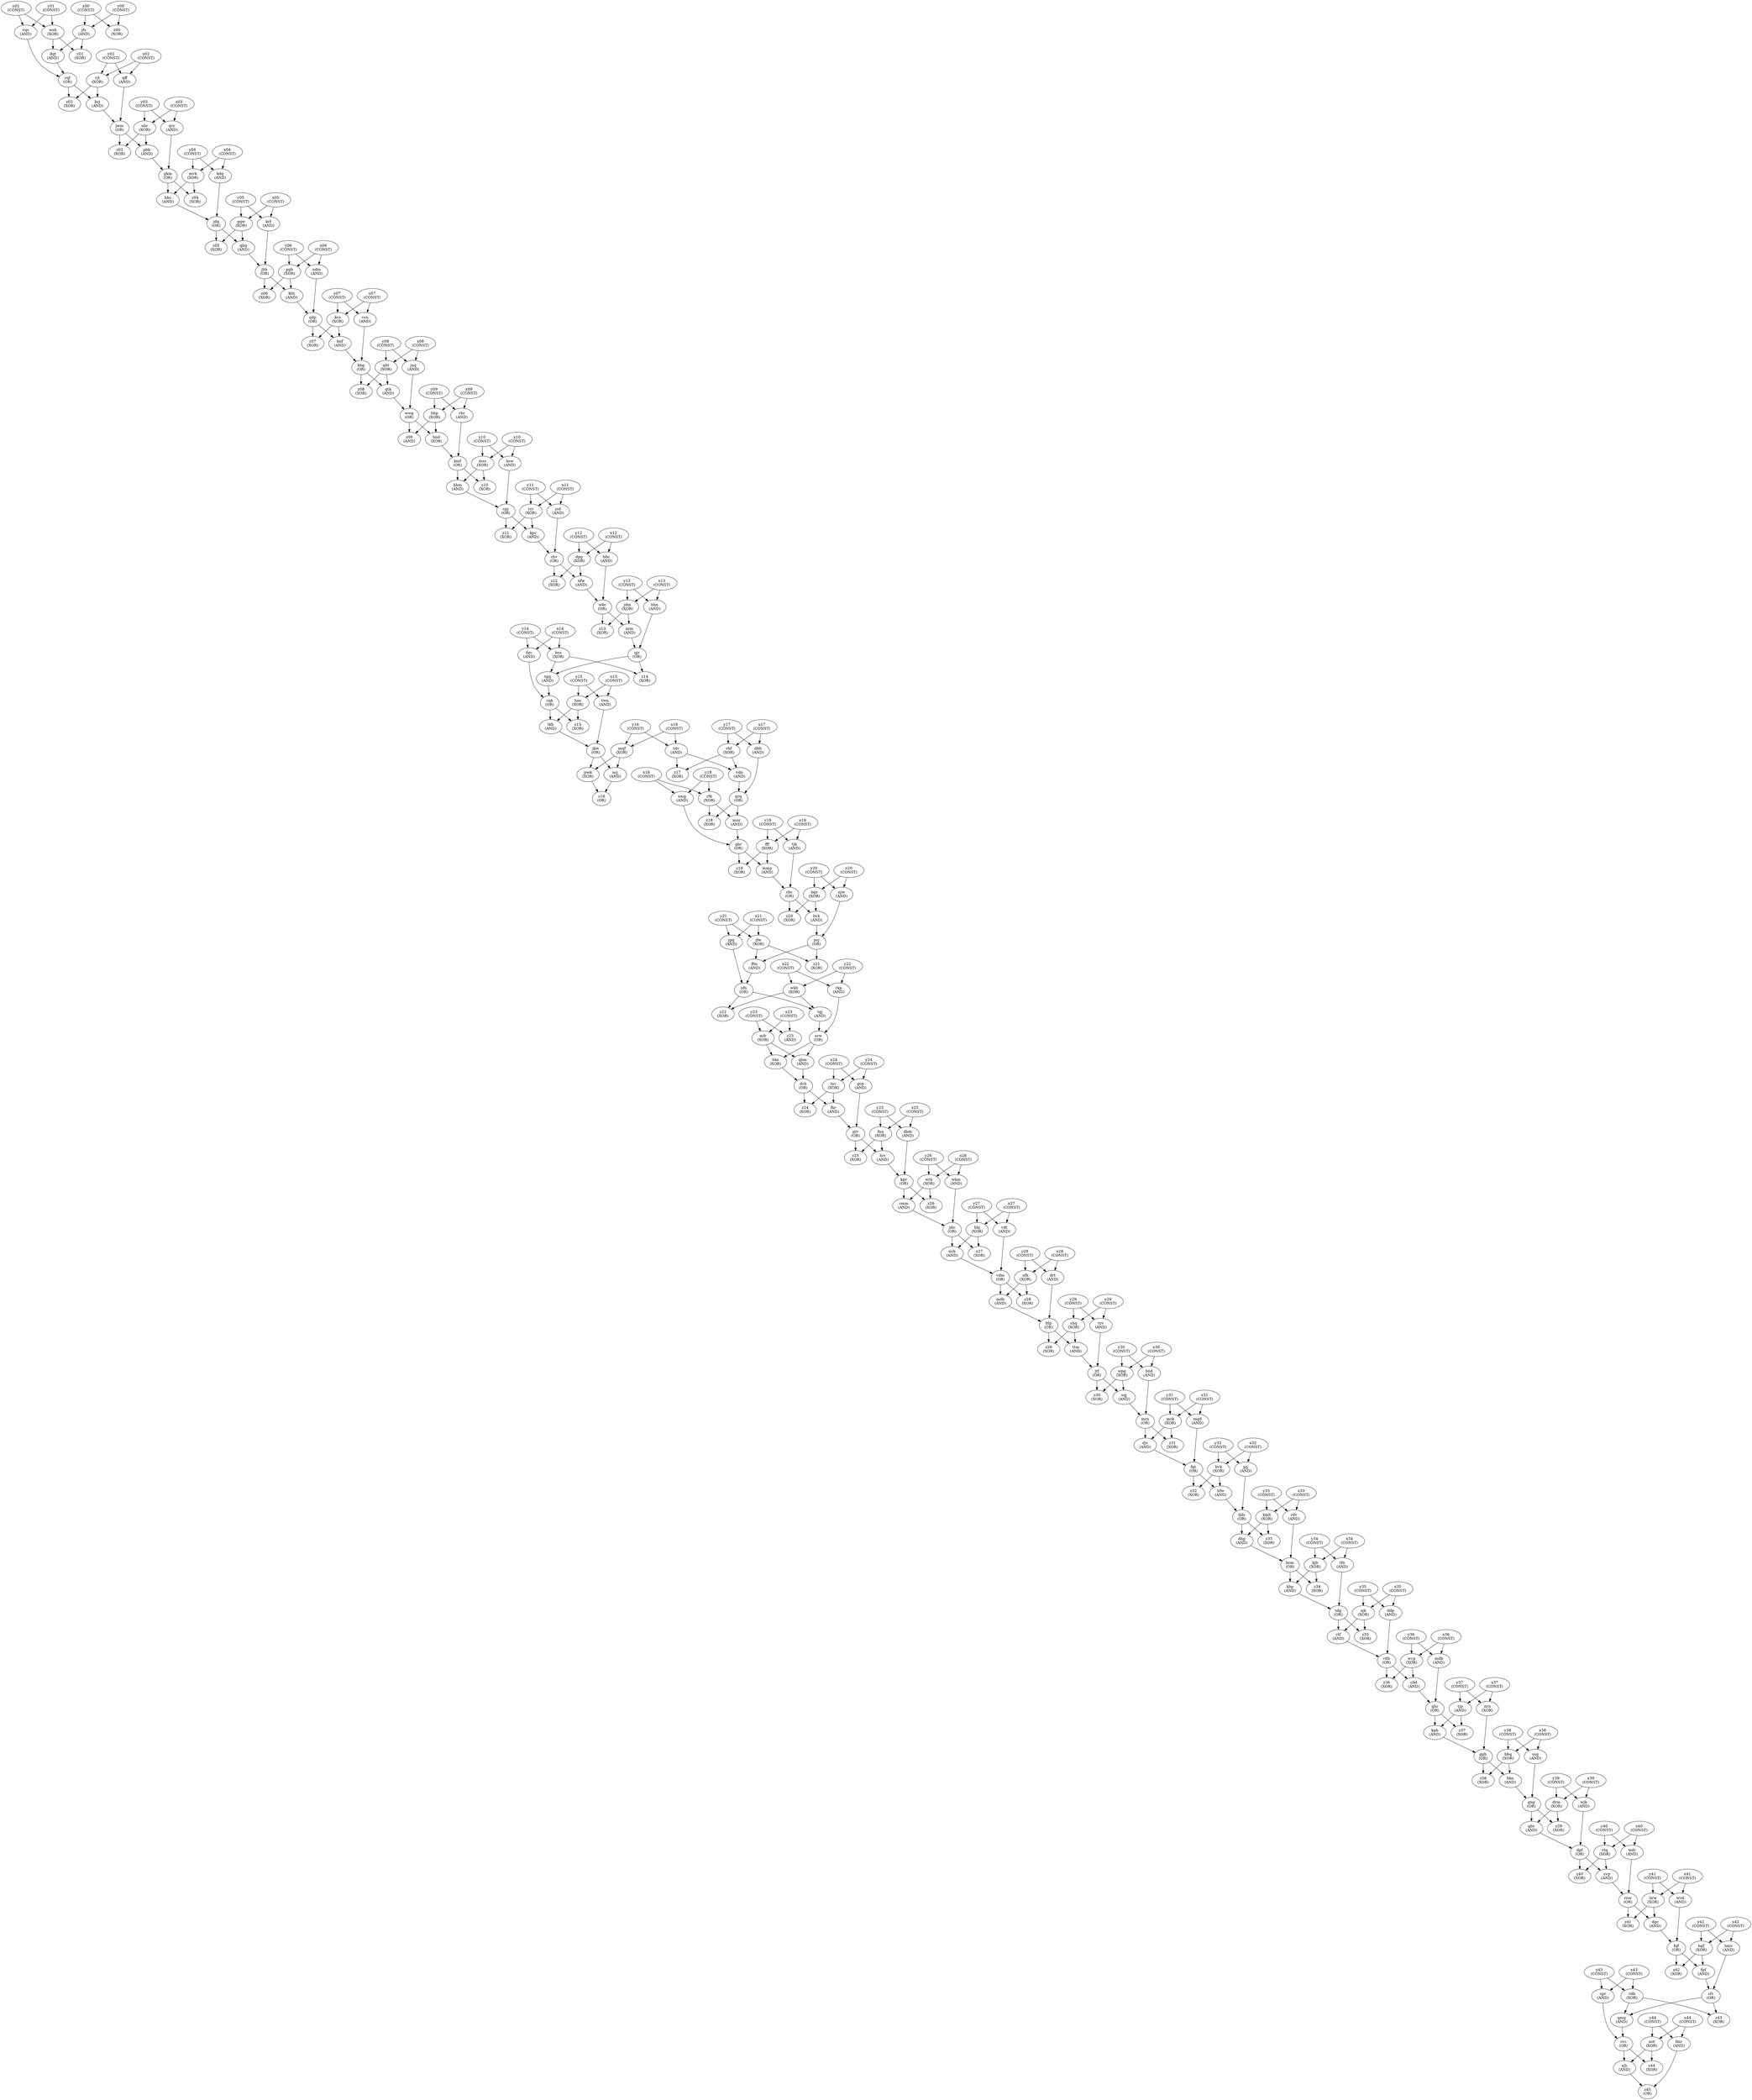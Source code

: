 digraph RippleCarryAdder {
  "x00" [label="x00\n(CONST)"];
  "x01" [label="x01\n(CONST)"];
  "x02" [label="x02\n(CONST)"];
  "x03" [label="x03\n(CONST)"];
  "x04" [label="x04\n(CONST)"];
  "x05" [label="x05\n(CONST)"];
  "x06" [label="x06\n(CONST)"];
  "x07" [label="x07\n(CONST)"];
  "x08" [label="x08\n(CONST)"];
  "x09" [label="x09\n(CONST)"];
  "x10" [label="x10\n(CONST)"];
  "x11" [label="x11\n(CONST)"];
  "x12" [label="x12\n(CONST)"];
  "x13" [label="x13\n(CONST)"];
  "x14" [label="x14\n(CONST)"];
  "x15" [label="x15\n(CONST)"];
  "x16" [label="x16\n(CONST)"];
  "x17" [label="x17\n(CONST)"];
  "x18" [label="x18\n(CONST)"];
  "x19" [label="x19\n(CONST)"];
  "x20" [label="x20\n(CONST)"];
  "x21" [label="x21\n(CONST)"];
  "x22" [label="x22\n(CONST)"];
  "x23" [label="x23\n(CONST)"];
  "x24" [label="x24\n(CONST)"];
  "x25" [label="x25\n(CONST)"];
  "x26" [label="x26\n(CONST)"];
  "x27" [label="x27\n(CONST)"];
  "x28" [label="x28\n(CONST)"];
  "x29" [label="x29\n(CONST)"];
  "x30" [label="x30\n(CONST)"];
  "x31" [label="x31\n(CONST)"];
  "x32" [label="x32\n(CONST)"];
  "x33" [label="x33\n(CONST)"];
  "x34" [label="x34\n(CONST)"];
  "x35" [label="x35\n(CONST)"];
  "x36" [label="x36\n(CONST)"];
  "x37" [label="x37\n(CONST)"];
  "x38" [label="x38\n(CONST)"];
  "x39" [label="x39\n(CONST)"];
  "x40" [label="x40\n(CONST)"];
  "x41" [label="x41\n(CONST)"];
  "x42" [label="x42\n(CONST)"];
  "x43" [label="x43\n(CONST)"];
  "x44" [label="x44\n(CONST)"];
  "y00" [label="y00\n(CONST)"];
  "y01" [label="y01\n(CONST)"];
  "y02" [label="y02\n(CONST)"];
  "y03" [label="y03\n(CONST)"];
  "y04" [label="y04\n(CONST)"];
  "y05" [label="y05\n(CONST)"];
  "y06" [label="y06\n(CONST)"];
  "y07" [label="y07\n(CONST)"];
  "y08" [label="y08\n(CONST)"];
  "y09" [label="y09\n(CONST)"];
  "y10" [label="y10\n(CONST)"];
  "y11" [label="y11\n(CONST)"];
  "y12" [label="y12\n(CONST)"];
  "y13" [label="y13\n(CONST)"];
  "y14" [label="y14\n(CONST)"];
  "y15" [label="y15\n(CONST)"];
  "y16" [label="y16\n(CONST)"];
  "y17" [label="y17\n(CONST)"];
  "y18" [label="y18\n(CONST)"];
  "y19" [label="y19\n(CONST)"];
  "y20" [label="y20\n(CONST)"];
  "y21" [label="y21\n(CONST)"];
  "y22" [label="y22\n(CONST)"];
  "y23" [label="y23\n(CONST)"];
  "y24" [label="y24\n(CONST)"];
  "y25" [label="y25\n(CONST)"];
  "y26" [label="y26\n(CONST)"];
  "y27" [label="y27\n(CONST)"];
  "y28" [label="y28\n(CONST)"];
  "y29" [label="y29\n(CONST)"];
  "y30" [label="y30\n(CONST)"];
  "y31" [label="y31\n(CONST)"];
  "y32" [label="y32\n(CONST)"];
  "y33" [label="y33\n(CONST)"];
  "y34" [label="y34\n(CONST)"];
  "y35" [label="y35\n(CONST)"];
  "y36" [label="y36\n(CONST)"];
  "y37" [label="y37\n(CONST)"];
  "y38" [label="y38\n(CONST)"];
  "y39" [label="y39\n(CONST)"];
  "y40" [label="y40\n(CONST)"];
  "y41" [label="y41\n(CONST)"];
  "y42" [label="y42\n(CONST)"];
  "y43" [label="y43\n(CONST)"];
  "y44" [label="y44\n(CONST)"];
  "wdr" [label="wdr\n(AND)"];
  "y40" -> "wdr";
  "x40" -> "wdr";
  "chv" [label="chv\n(OR)"];
  "kpc" -> "chv";
  "jsd" -> "chv";
  "pbb" [label="pbb\n(AND)"];
  "jwm" -> "pbb";
  "nbr" -> "pbb";
  "z31" [label="z31\n(XOR)"];
  "mrn" -> "z31";
  "mck" -> "z31";
  "tjp" [label="tjp\n(AND)"];
  "x37" -> "tjp";
  "y37" -> "tjp";
  "jdm" [label="jdm\n(XOR)"];
  "x13" -> "jdm";
  "y13" -> "jdm";
  "wkc" [label="wkc\n(OR)"];
  "nfw" -> "wkc";
  "bbc" -> "wkc";
  "qff" [label="qff\n(AND)"];
  "y02" -> "qff";
  "x02" -> "qff";
  "z35" [label="z35\n(XOR)"];
  "tdg" -> "z35";
  "sjk" -> "z35";
  "hrr" [label="hrr\n(AND)"];
  "pjv" -> "hrr";
  "fnq" -> "hrr";
  "mdk" [label="mdk\n(AND)"];
  "x36" -> "mdk";
  "y36" -> "mdk";
  "kbg" [label="kbg\n(OR)"];
  "bnf" -> "kbg";
  "vcn" -> "kbg";
  "mnr" [label="mnr\n(AND)"];
  "rfk" -> "mnr";
  "qcq" -> "mnr";
  "bbq" [label="bbq\n(XOR)"];
  "x38" -> "bbq";
  "y38" -> "bbq";
  "z37" [label="z37\n(XOR)"];
  "ghr" -> "z37";
  "tjp" -> "z37";
  "vtq" [label="vtq\n(XOR)"];
  "x40" -> "vtq";
  "y40" -> "vtq";
  "drm" [label="drm\n(XOR)"];
  "x39" -> "drm";
  "y39" -> "drm";
  "jwm" [label="jwm\n(OR)"];
  "bcj" -> "jwm";
  "qff" -> "jwm";
  "fnq" [label="fnq\n(XOR)"];
  "y25" -> "fnq";
  "x25" -> "fnq";
  "nrm" [label="nrm\n(AND)"];
  "jdm" -> "nrm";
  "wkc" -> "nrm";
  "wpg" [label="wpg\n(XOR)"];
  "y30" -> "wpg";
  "x30" -> "wpg";
  "rbc" [label="rbc\n(OR)"];
  "mmp" -> "rbc";
  "tjk" -> "rbc";
  "dbh" [label="dbh\n(AND)"];
  "x17" -> "dbh";
  "y17" -> "dbh";
  "pgb" [label="pgb\n(XOR)"];
  "x06" -> "pgb";
  "y06" -> "pgb";
  "sqj" [label="sqj\n(AND)"];
  "wpg" -> "sqj";
  "jtf" -> "sqj";
  "bvb" [label="bvb\n(AND)"];
  "bgs" -> "bvb";
  "rbc" -> "bvb";
  "qbq" [label="qbq\n(AND)"];
  "jdq" -> "qbq";
  "gqw" -> "qbq";
  "z02" [label="z02\n(XOR)"];
  "rqf" -> "z02";
  "rjt" -> "z02";
  "ghr" [label="ghr\n(OR)"];
  "mdk" -> "ghr";
  "cbd" -> "ghr";
  "hvk" [label="hvk\n(XOR)"];
  "y32" -> "hvk";
  "x32" -> "hvk";
  "z21" [label="z21\n(XOR)"];
  "psj" -> "z21";
  "jfw" -> "z21";
  "wvp" [label="wvp\n(XOR)"];
  "x36" -> "wvp";
  "y36" -> "wvp";
  "fqf" [label="fqf\n(OR)"];
  "wvd" -> "fqf";
  "dgc" -> "fqf";
  "z33" [label="z33\n(XOR)"];
  "dds" -> "z33";
  "kmh" -> "z33";
  "qmq" [label="qmq\n(AND)"];
  "sfv" -> "qmq";
  "rdb" -> "qmq";
  "z04" [label="z04\n(XOR)"];
  "mvk" -> "z04";
  "gkm" -> "z04";
  "wkb" [label="wkb\n(XOR)"];
  "y22" -> "wkb";
  "x22" -> "wkb";
  "hnd" [label="hnd\n(XOR)"];
  "wwg" -> "hnd";
  "bbp" -> "hnd";
  "fgt" [label="fgt\n(OR)"];
  "djv" -> "fgt";
  "mqd" -> "fgt";
  "z22" [label="z22\n(XOR)"];
  "wkb" -> "z22";
  "nfn" -> "z22";
  "gng" [label="gng\n(OR)"];
  "bkn" -> "gng";
  "ssg" -> "gng";
  "tgj" [label="tgj\n(AND)"];
  "nfn" -> "tgj";
  "wkb" -> "tgj";
  "wvd" [label="wvd\n(AND)"];
  "y41" -> "wvd";
  "x41" -> "wvd";
  "wwg" [label="wwg\n(OR)"];
  "qtk" -> "wwg";
  "jnq" -> "wwg";
  "jpq" [label="jpq\n(AND)"];
  "x21" -> "jpq";
  "y21" -> "jpq";
  "z34" [label="z34\n(XOR)"];
  "kjb" -> "z34";
  "bcm" -> "z34";
  "drt" [label="drt\n(AND)"];
  "x28" -> "drt";
  "y28" -> "drt";
  "z15" [label="z15\n(XOR)"];
  "cqk" -> "z15";
  "hns" -> "z15";
  "ksw" [label="ksw\n(AND)"];
  "x10" -> "ksw";
  "y10" -> "ksw";
  "fkr" [label="fkr\n(AND)"];
  "dch" -> "fkr";
  "tsc" -> "fkr";
  "nct" [label="nct\n(XOR)"];
  "x44" -> "nct";
  "y44" -> "nct";
  "bgs" [label="bgs\n(XOR)"];
  "y20" -> "bgs";
  "x20" -> "bgs";
  "bkn" [label="bkn\n(AND)"];
  "ggh" -> "bkn";
  "bbq" -> "bkn";
  "kth" [label="kth\n(AND)"];
  "pgb" -> "kth";
  "jbb" -> "kth";
  "vqv" [label="vqv\n(AND)"];
  "x01" -> "vqv";
  "y01" -> "vqv";
  "dqt" [label="dqt\n(AND)"];
  "jfs" -> "dqt";
  "wsb" -> "dqt";
  "jkw" [label="jkw\n(OR)"];
  "twn" -> "jkw";
  "tkb" -> "jkw";
  "smg" [label="smg\n(AND)"];
  "y18" -> "smg";
  "x18" -> "smg";
  "jtf" [label="jtf\n(OR)"];
  "ttm" -> "jtf";
  "tcv" -> "jtf";
  "bks" [label="bks\n(XOR)"];
  "mfr" -> "bks";
  "scw" -> "bks";
  "jfs" [label="jfs\n(AND)"];
  "x00" -> "jfs";
  "y00" -> "jfs";
  "tgq" [label="tgq\n(AND)"];
  "bns" -> "tgq";
  "qjr" -> "tgq";
  "nbr" [label="nbr\n(XOR)"];
  "y03" -> "nbr";
  "x03" -> "nbr";
  "z38" [label="z38\n(XOR)"];
  "ggh" -> "z38";
  "bbq" -> "z38";
  "rdb" [label="rdb\n(XOR)"];
  "y43" -> "rdb";
  "x43" -> "rdb";
  "z08" [label="z08\n(XOR)"];
  "qht" -> "z08";
  "kbg" -> "z08";
  "z30" [label="z30\n(XOR)"];
  "jtf" -> "z30";
  "wpg" -> "z30";
  "fpf" [label="fpf\n(AND)"];
  "bgf" -> "fpf";
  "fqf" -> "fpf";
  "z39" [label="z39\n(XOR)"];
  "gng" -> "z39";
  "drm" -> "z39";
  "bbp" [label="bbp\n(XOR)"];
  "y09" -> "bbp";
  "x09" -> "bbp";
  "sfv" [label="sfv\n(OR)"];
  "hmv" -> "sfv";
  "fpf" -> "sfv";
  "kbp" [label="kbp\n(AND)"];
  "kjb" -> "kbp";
  "bcm" -> "kbp";
  "hns" [label="hns\n(XOR)"];
  "x15" -> "hns";
  "y15" -> "hns";
  "sjk" [label="sjk\n(XOR)"];
  "x35" -> "sjk";
  "y35" -> "sjk";
  "z14" [label="z14\n(XOR)"];
  "bns" -> "z14";
  "qjr" -> "z14";
  "dds" [label="dds\n(OR)"];
  "hfw" -> "dds";
  "pjj" -> "dds";
  "jbb" [label="jbb\n(OR)"];
  "qbq" -> "jbb";
  "krf" -> "jbb";
  "cvp" [label="cvp\n(AND)"];
  "vtq" -> "cvp";
  "dpf" -> "cvp";
  "jfw" [label="jfw\n(XOR)"];
  "x21" -> "jfw";
  "y21" -> "jfw";
  "z18" [label="z18\n(XOR)"];
  "rfk" -> "z18";
  "qcq" -> "z18";
  "rjt" [label="rjt\n(XOR)"];
  "y02" -> "rjt";
  "x02" -> "rjt";
  "z36" [label="z36\n(XOR)"];
  "wvp" -> "z36";
  "rdh" -> "z36";
  "wjk" [label="wjk\n(AND)"];
  "y39" -> "wjk";
  "x39" -> "wjk";
  "psj" [label="psj\n(OR)"];
  "njw" -> "psj";
  "bvb" -> "psj";
  "rbr" [label="rbr\n(AND)"];
  "y09" -> "rbr";
  "x09" -> "rbr";
  "bnf" [label="bnf\n(AND)"];
  "qdp" -> "bnf";
  "kcs" -> "bnf";
  "cvc" [label="cvc\n(OR)"];
  "qmq" -> "cvc";
  "spr" -> "cvc";
  "rdv" [label="rdv\n(AND)"];
  "x33" -> "rdv";
  "y33" -> "rdv";
  "ctf" [label="ctf\n(AND)"];
  "sjk" -> "ctf";
  "tdg" -> "ctf";
  "mck" [label="mck\n(XOR)"];
  "y31" -> "mck";
  "x31" -> "mck";
  "z27" [label="z27\n(XOR)"];
  "hbj" -> "z27";
  "jdn" -> "z27";
  "vdn" [label="vdn\n(AND)"];
  "vhf" -> "vdn";
  "tdv" -> "vdn";
  "tjk" [label="tjk\n(AND)"];
  "x19" -> "tjk";
  "y19" -> "tjk";
  "kcs" [label="kcs\n(XOR)"];
  "y07" -> "kcs";
  "x07" -> "kcs";
  "vcn" [label="vcn\n(AND)"];
  "y07" -> "vcn";
  "x07" -> "vcn";
  "kjb" [label="kjb\n(XOR)"];
  "y34" -> "kjb";
  "x34" -> "kjb";
  "qht" [label="qht\n(XOR)"];
  "y08" -> "qht";
  "x08" -> "qht";
  "jdq" [label="jdq\n(OR)"];
  "hbc" -> "jdq";
  "kdq" -> "jdq";
  "z09" [label="z09\n(AND)"];
  "bbp" -> "z09";
  "wwg" -> "z09";
  "twn" [label="twn\n(AND)"];
  "x15" -> "twn";
  "y15" -> "twn";
  "ttm" [label="ttm\n(AND)"];
  "fdp" -> "ttm";
  "shq" -> "ttm";
  "tcv" [label="tcv\n(AND)"];
  "y29" -> "tcv";
  "x29" -> "tcv";
  "kmh" [label="kmh\n(XOR)"];
  "x33" -> "kmh";
  "y33" -> "kmh";
  "dgc" [label="dgc\n(AND)"];
  "brw" -> "dgc";
  "rnw" -> "dgc";
  "pwk" [label="pwk\n(XOR)"];
  "jkw" -> "pwk";
  "mqf" -> "pwk";
  "vdm" [label="vdm\n(OR)"];
  "nvh" -> "vdm";
  "vdt" -> "vdm";
  "scw" [label="scw\n(OR)"];
  "rkp" -> "scw";
  "tgj" -> "scw";
  "z45" [label="z45\n(OR)"];
  "fmr" -> "z45";
  "sjh" -> "z45";
  "qhm" [label="qhm\n(AND)"];
  "scw" -> "qhm";
  "mfr" -> "qhm";
  "bcm" [label="bcm\n(OR)"];
  "rdv" -> "bcm";
  "dhg" -> "bcm";
  "mvk" [label="mvk\n(XOR)"];
  "x04" -> "mvk";
  "y04" -> "mvk";
  "fmr" [label="fmr\n(AND)"];
  "x44" -> "fmr";
  "y44" -> "fmr";
  "pjj" [label="pjj\n(AND)"];
  "y32" -> "pjj";
  "x32" -> "pjj";
  "z10" [label="z10\n(XOR)"];
  "kmf" -> "z10";
  "mss" -> "z10";
  "ssg" [label="ssg\n(AND)"];
  "y38" -> "ssg";
  "x38" -> "ssg";
  "rkp" [label="rkp\n(AND)"];
  "x22" -> "rkp";
  "y22" -> "rkp";
  "bcj" [label="bcj\n(AND)"];
  "rqf" -> "bcj";
  "rjt" -> "bcj";
  "z20" [label="z20\n(XOR)"];
  "rbc" -> "z20";
  "bgs" -> "z20";
  "shq" [label="shq\n(XOR)"];
  "y29" -> "shq";
  "x29" -> "shq";
  "dpf" [label="dpf\n(OR)"];
  "gbc" -> "dpf";
  "wjk" -> "dpf";
  "mrn" [label="mrn\n(OR)"];
  "sqj" -> "mrn";
  "bnd" -> "mrn";
  "bhn" [label="bhn\n(AND)"];
  "x13" -> "bhn";
  "y13" -> "bhn";
  "z17" [label="z17\n(XOR)"];
  "tdv" -> "z17";
  "vhf" -> "z17";
  "z00" [label="z00\n(XOR)"];
  "x00" -> "z00";
  "y00" -> "z00";
  "nfk" [label="nfk\n(XOR)"];
  "y28" -> "nfk";
  "x28" -> "nfk";
  "z26" [label="z26\n(XOR)"];
  "kgv" -> "z26";
  "wrk" -> "z26";
  "jsd" [label="jsd\n(AND)"];
  "x11" -> "jsd";
  "y11" -> "jsd";
  "jdn" [label="jdn\n(OR)"];
  "cmm" -> "jdn";
  "wkm" -> "jdn";
  "mss" [label="mss\n(XOR)"];
  "x10" -> "mss";
  "y10" -> "mss";
  "kmf" [label="kmf\n(OR)"];
  "rbr" -> "kmf";
  "hnd" -> "kmf";
  "rnw" [label="rnw\n(OR)"];
  "wdr" -> "rnw";
  "cvp" -> "rnw";
  "bgf" [label="bgf\n(XOR)"];
  "y42" -> "bgf";
  "x42" -> "bgf";
  "z41" [label="z41\n(XOR)"];
  "brw" -> "z41";
  "rnw" -> "z41";
  "ndm" [label="ndm\n(AND)"];
  "x06" -> "ndm";
  "y06" -> "ndm";
  "tfn" [label="tfn\n(AND)"];
  "y34" -> "tfn";
  "x34" -> "tfn";
  "dbm" [label="dbm\n(AND)"];
  "y25" -> "dbm";
  "x25" -> "dbm";
  "spr" [label="spr\n(AND)"];
  "y43" -> "spr";
  "x43" -> "spr";
  "mfr" [label="mfr\n(XOR)"];
  "y23" -> "mfr";
  "x23" -> "mfr";
  "z43" [label="z43\n(XOR)"];
  "rdb" -> "z43";
  "sfv" -> "z43";
  "z16" [label="z16\n(OR)"];
  "ncj" -> "z16";
  "pwk" -> "z16";
  "pjv" [label="pjv\n(OR)"];
  "gcp" -> "pjv";
  "fkr" -> "pjv";
  "rcr" [label="rcr\n(XOR)"];
  "y11" -> "rcr";
  "x11" -> "rcr";
  "z13" [label="z13\n(XOR)"];
  "jdm" -> "z13";
  "wkc" -> "z13";
  "bnd" [label="bnd\n(AND)"];
  "y30" -> "bnd";
  "x30" -> "bnd";
  "tdv" [label="tdv\n(AND)"];
  "x16" -> "tdv";
  "y16" -> "tdv";
  "kpc" [label="kpc\n(AND)"];
  "rcr" -> "kpc";
  "cpj" -> "kpc";
  "z40" [label="z40\n(XOR)"];
  "dpf" -> "z40";
  "vtq" -> "z40";
  "jnq" [label="jnq\n(AND)"];
  "x08" -> "jnq";
  "y08" -> "jnq";
  "nfw" [label="nfw\n(AND)"];
  "chv" -> "nfw";
  "dpg" -> "nfw";
  "kdq" [label="kdq\n(AND)"];
  "y04" -> "kdq";
  "x04" -> "kdq";
  "z28" [label="z28\n(XOR)"];
  "vdm" -> "z28";
  "nfk" -> "z28";
  "wsb" [label="wsb\n(XOR)"];
  "y01" -> "wsb";
  "x01" -> "wsb";
  "hhm" [label="hhm\n(AND)"];
  "mss" -> "hhm";
  "kmf" -> "hhm";
  "hfw" [label="hfw\n(AND)"];
  "fgt" -> "hfw";
  "hvk" -> "hfw";
  "z32" [label="z32\n(XOR)"];
  "hvk" -> "z32";
  "fgt" -> "z32";
  "hbj" [label="hbj\n(XOR)"];
  "x27" -> "hbj";
  "y27" -> "hbj";
  "z05" [label="z05\n(XOR)"];
  "gqw" -> "z05";
  "jdq" -> "z05";
  "dpg" [label="dpg\n(XOR)"];
  "x12" -> "dpg";
  "y12" -> "dpg";
  "z25" [label="z25\n(XOR)"];
  "fnq" -> "z25";
  "pjv" -> "z25";
  "fdp" [label="fdp\n(OR)"];
  "drt" -> "fdp";
  "mdh" -> "fdp";
  "kpb" [label="kpb\n(AND)"];
  "tjp" -> "kpb";
  "ghr" -> "kpb";
  "dch" [label="dch\n(OR)"];
  "qhm" -> "dch";
  "bks" -> "dch";
  "z06" [label="z06\n(XOR)"];
  "jbb" -> "z06";
  "pgb" -> "z06";
  "mqf" [label="mqf\n(XOR)"];
  "x16" -> "mqf";
  "y16" -> "mqf";
  "ffm" [label="ffm\n(AND)"];
  "psj" -> "ffm";
  "jfw" -> "ffm";
  "mdh" [label="mdh\n(AND)"];
  "nfk" -> "mdh";
  "vdm" -> "mdh";
  "wrk" [label="wrk\n(XOR)"];
  "y26" -> "wrk";
  "x26" -> "wrk";
  "gbr" [label="gbr\n(OR)"];
  "mnr" -> "gbr";
  "smg" -> "gbr";
  "hbc" [label="hbc\n(AND)"];
  "gkm" -> "hbc";
  "mvk" -> "hbc";
  "mqd" [label="mqd\n(AND)"];
  "x31" -> "mqd";
  "y31" -> "mqd";
  "bbc" [label="bbc\n(AND)"];
  "x12" -> "bbc";
  "y12" -> "bbc";
  "z01" [label="z01\n(XOR)"];
  "jfs" -> "z01";
  "wsb" -> "z01";
  "z23" [label="z23\n(AND)"];
  "x23" -> "z23";
  "y23" -> "z23";
  "brw" [label="brw\n(XOR)"];
  "y41" -> "brw";
  "x41" -> "brw";
  "nvh" [label="nvh\n(AND)"];
  "hbj" -> "nvh";
  "jdn" -> "nvh";
  "tdg" [label="tdg\n(OR)"];
  "tfn" -> "tdg";
  "kbp" -> "tdg";
  "z12" [label="z12\n(XOR)"];
  "dpg" -> "z12";
  "chv" -> "z12";
  "vhf" [label="vhf\n(XOR)"];
  "y17" -> "vhf";
  "x17" -> "vhf";
  "z29" [label="z29\n(XOR)"];
  "fdp" -> "z29";
  "shq" -> "z29";
  "z44" [label="z44\n(XOR)"];
  "nct" -> "z44";
  "cvc" -> "z44";
  "z42" [label="z42\n(XOR)"];
  "bgf" -> "z42";
  "fqf" -> "z42";
  "fff" [label="fff\n(XOR)"];
  "x19" -> "fff";
  "y19" -> "fff";
  "ddp" [label="ddp\n(AND)"];
  "x35" -> "ddp";
  "y35" -> "ddp";
  "njw" [label="njw\n(AND)"];
  "x20" -> "njw";
  "y20" -> "njw";
  "djv" [label="djv\n(AND)"];
  "mck" -> "djv";
  "mrn" -> "djv";
  "z11" [label="z11\n(XOR)"];
  "cpj" -> "z11";
  "rcr" -> "z11";
  "z03" [label="z03\n(XOR)"];
  "nbr" -> "z03";
  "jwm" -> "z03";
  "z24" [label="z24\n(XOR)"];
  "tsc" -> "z24";
  "dch" -> "z24";
  "vdt" [label="vdt\n(AND)"];
  "x27" -> "vdt";
  "y27" -> "vdt";
  "tkb" [label="tkb\n(AND)"];
  "cqk" -> "tkb";
  "hns" -> "tkb";
  "qcq" [label="qcq\n(OR)"];
  "vdn" -> "qcq";
  "dbh" -> "qcq";
  "nfn" [label="nfn\n(OR)"];
  "ffm" -> "nfn";
  "jpq" -> "nfn";
  "bns" [label="bns\n(XOR)"];
  "y14" -> "bns";
  "x14" -> "bns";
  "qjr" [label="qjr\n(OR)"];
  "bhn" -> "qjr";
  "nrm" -> "qjr";
  "qvr" [label="qvr\n(AND)"];
  "y03" -> "qvr";
  "x03" -> "qvr";
  "z19" [label="z19\n(XOR)"];
  "fff" -> "z19";
  "gbr" -> "z19";
  "z07" [label="z07\n(XOR)"];
  "qdp" -> "z07";
  "kcs" -> "z07";
  "nrn" [label="nrn\n(XOR)"];
  "x37" -> "nrn";
  "y37" -> "nrn";
  "cqk" [label="cqk\n(OR)"];
  "fqv" -> "cqk";
  "tgq" -> "cqk";
  "rdh" [label="rdh\n(OR)"];
  "ctf" -> "rdh";
  "ddp" -> "rdh";
  "cmm" [label="cmm\n(AND)"];
  "kgv" -> "cmm";
  "wrk" -> "cmm";
  "gbc" [label="gbc\n(AND)"];
  "drm" -> "gbc";
  "gng" -> "gbc";
  "kgv" [label="kgv\n(OR)"];
  "dbm" -> "kgv";
  "hrr" -> "kgv";
  "cbd" [label="cbd\n(AND)"];
  "rdh" -> "cbd";
  "wvp" -> "cbd";
  "rqf" [label="rqf\n(OR)"];
  "vqv" -> "rqf";
  "dqt" -> "rqf";
  "sjh" [label="sjh\n(AND)"];
  "cvc" -> "sjh";
  "nct" -> "sjh";
  "hmv" [label="hmv\n(AND)"];
  "y42" -> "hmv";
  "x42" -> "hmv";
  "cpj" [label="cpj\n(OR)"];
  "hhm" -> "cpj";
  "ksw" -> "cpj";
  "gqw" [label="gqw\n(XOR)"];
  "y05" -> "gqw";
  "x05" -> "gqw";
  "krf" [label="krf\n(AND)"];
  "x05" -> "krf";
  "y05" -> "krf";
  "ncj" [label="ncj\n(AND)"];
  "mqf" -> "ncj";
  "jkw" -> "ncj";
  "rfk" [label="rfk\n(XOR)"];
  "x18" -> "rfk";
  "y18" -> "rfk";
  "fqv" [label="fqv\n(AND)"];
  "y14" -> "fqv";
  "x14" -> "fqv";
  "ggh" [label="ggh\n(OR)"];
  "kpb" -> "ggh";
  "nrn" -> "ggh";
  "qtk" [label="qtk\n(AND)"];
  "kbg" -> "qtk";
  "qht" -> "qtk";
  "gkm" [label="gkm\n(OR)"];
  "pbb" -> "gkm";
  "qvr" -> "gkm";
  "gcp" [label="gcp\n(AND)"];
  "x24" -> "gcp";
  "y24" -> "gcp";
  "tsc" [label="tsc\n(XOR)"];
  "y24" -> "tsc";
  "x24" -> "tsc";
  "qdp" [label="qdp\n(OR)"];
  "kth" -> "qdp";
  "ndm" -> "qdp";
  "mmp" [label="mmp\n(AND)"];
  "gbr" -> "mmp";
  "fff" -> "mmp";
  "dhg" [label="dhg\n(AND)"];
  "dds" -> "dhg";
  "kmh" -> "dhg";
  "wkm" [label="wkm\n(AND)"];
  "x26" -> "wkm";
  "y26" -> "wkm";
}